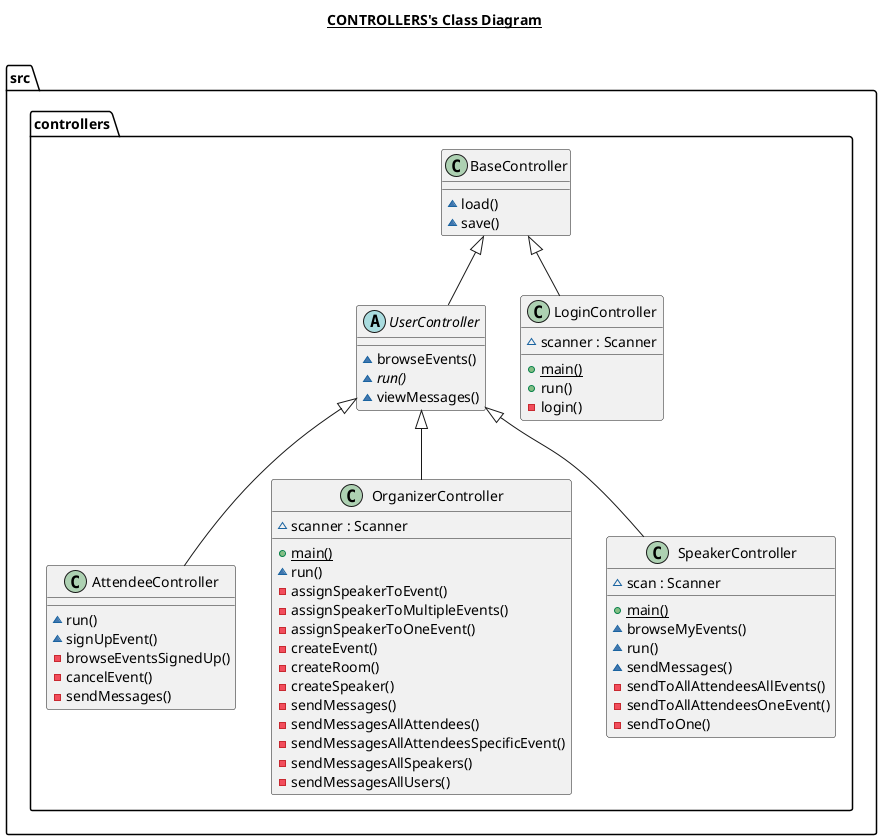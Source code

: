 @startuml

title __CONTROLLERS's Class Diagram__\n

  namespace src.controllers {
    class src.controllers.AttendeeController {
        ~ run()
        ~ signUpEvent()
        - browseEventsSignedUp()
        - cancelEvent()
        - sendMessages()
    }
  }
  

  namespace src.controllers {
    class src.controllers.BaseController {
        ~ load()
        ~ save()
    }
  }
  

  namespace src.controllers {
    class src.controllers.LoginController {
        ~ scanner : Scanner
        {static} + main()
        + run()
        - login()
    }
  }
  

  namespace src.controllers {
    class src.controllers.OrganizerController {
        ~ scanner : Scanner
        {static} + main()
        ~ run()
        - assignSpeakerToEvent()
        - assignSpeakerToMultipleEvents()
        - assignSpeakerToOneEvent()
        - createEvent()
        - createRoom()
        - createSpeaker()
        - sendMessages()
        - sendMessagesAllAttendees()
        - sendMessagesAllAttendeesSpecificEvent()
        - sendMessagesAllSpeakers()
        - sendMessagesAllUsers()
    }
  }
  

  namespace src.controllers {
    class src.controllers.SpeakerController {
        ~ scan : Scanner
        {static} + main()
        ~ browseMyEvents()
        ~ run()
        ~ sendMessages()
        - sendToAllAttendeesAllEvents()
        - sendToAllAttendeesOneEvent()
        - sendToOne()
    }
  }
  

  namespace src.controllers {
    abstract class src.controllers.UserController {
        ~ browseEvents()
        {abstract} ~ run()
        ~ viewMessages()
    }
  }
  

  src.controllers.AttendeeController -up-|> src.controllers.UserController
  src.controllers.LoginController -up-|> src.controllers.BaseController
  src.controllers.OrganizerController -up-|> src.controllers.UserController
  src.controllers.SpeakerController -up-|> src.controllers.UserController
  src.controllers.UserController -up-|> src.controllers.BaseController


@enduml

